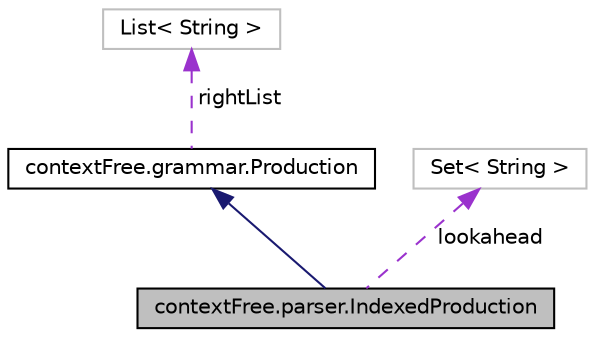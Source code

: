 digraph G
{
  edge [fontname="Helvetica",fontsize="10",labelfontname="Helvetica",labelfontsize="10"];
  node [fontname="Helvetica",fontsize="10",shape=record];
  Node1 [label="contextFree.parser.IndexedProduction",height=0.2,width=0.4,color="black", fillcolor="grey75", style="filled" fontcolor="black"];
  Node2 -> Node1 [dir="back",color="midnightblue",fontsize="10",style="solid"];
  Node2 [label="contextFree.grammar.Production",height=0.2,width=0.4,color="black", fillcolor="white", style="filled",URL="$classcontext_free_1_1grammar_1_1_production.html"];
  Node3 -> Node2 [dir="back",color="darkorchid3",fontsize="10",style="dashed",label=" rightList" ];
  Node3 [label="List\< String \>",height=0.2,width=0.4,color="grey75", fillcolor="white", style="filled"];
  Node4 -> Node1 [dir="back",color="darkorchid3",fontsize="10",style="dashed",label=" lookahead" ];
  Node4 [label="Set\< String \>",height=0.2,width=0.4,color="grey75", fillcolor="white", style="filled"];
}
